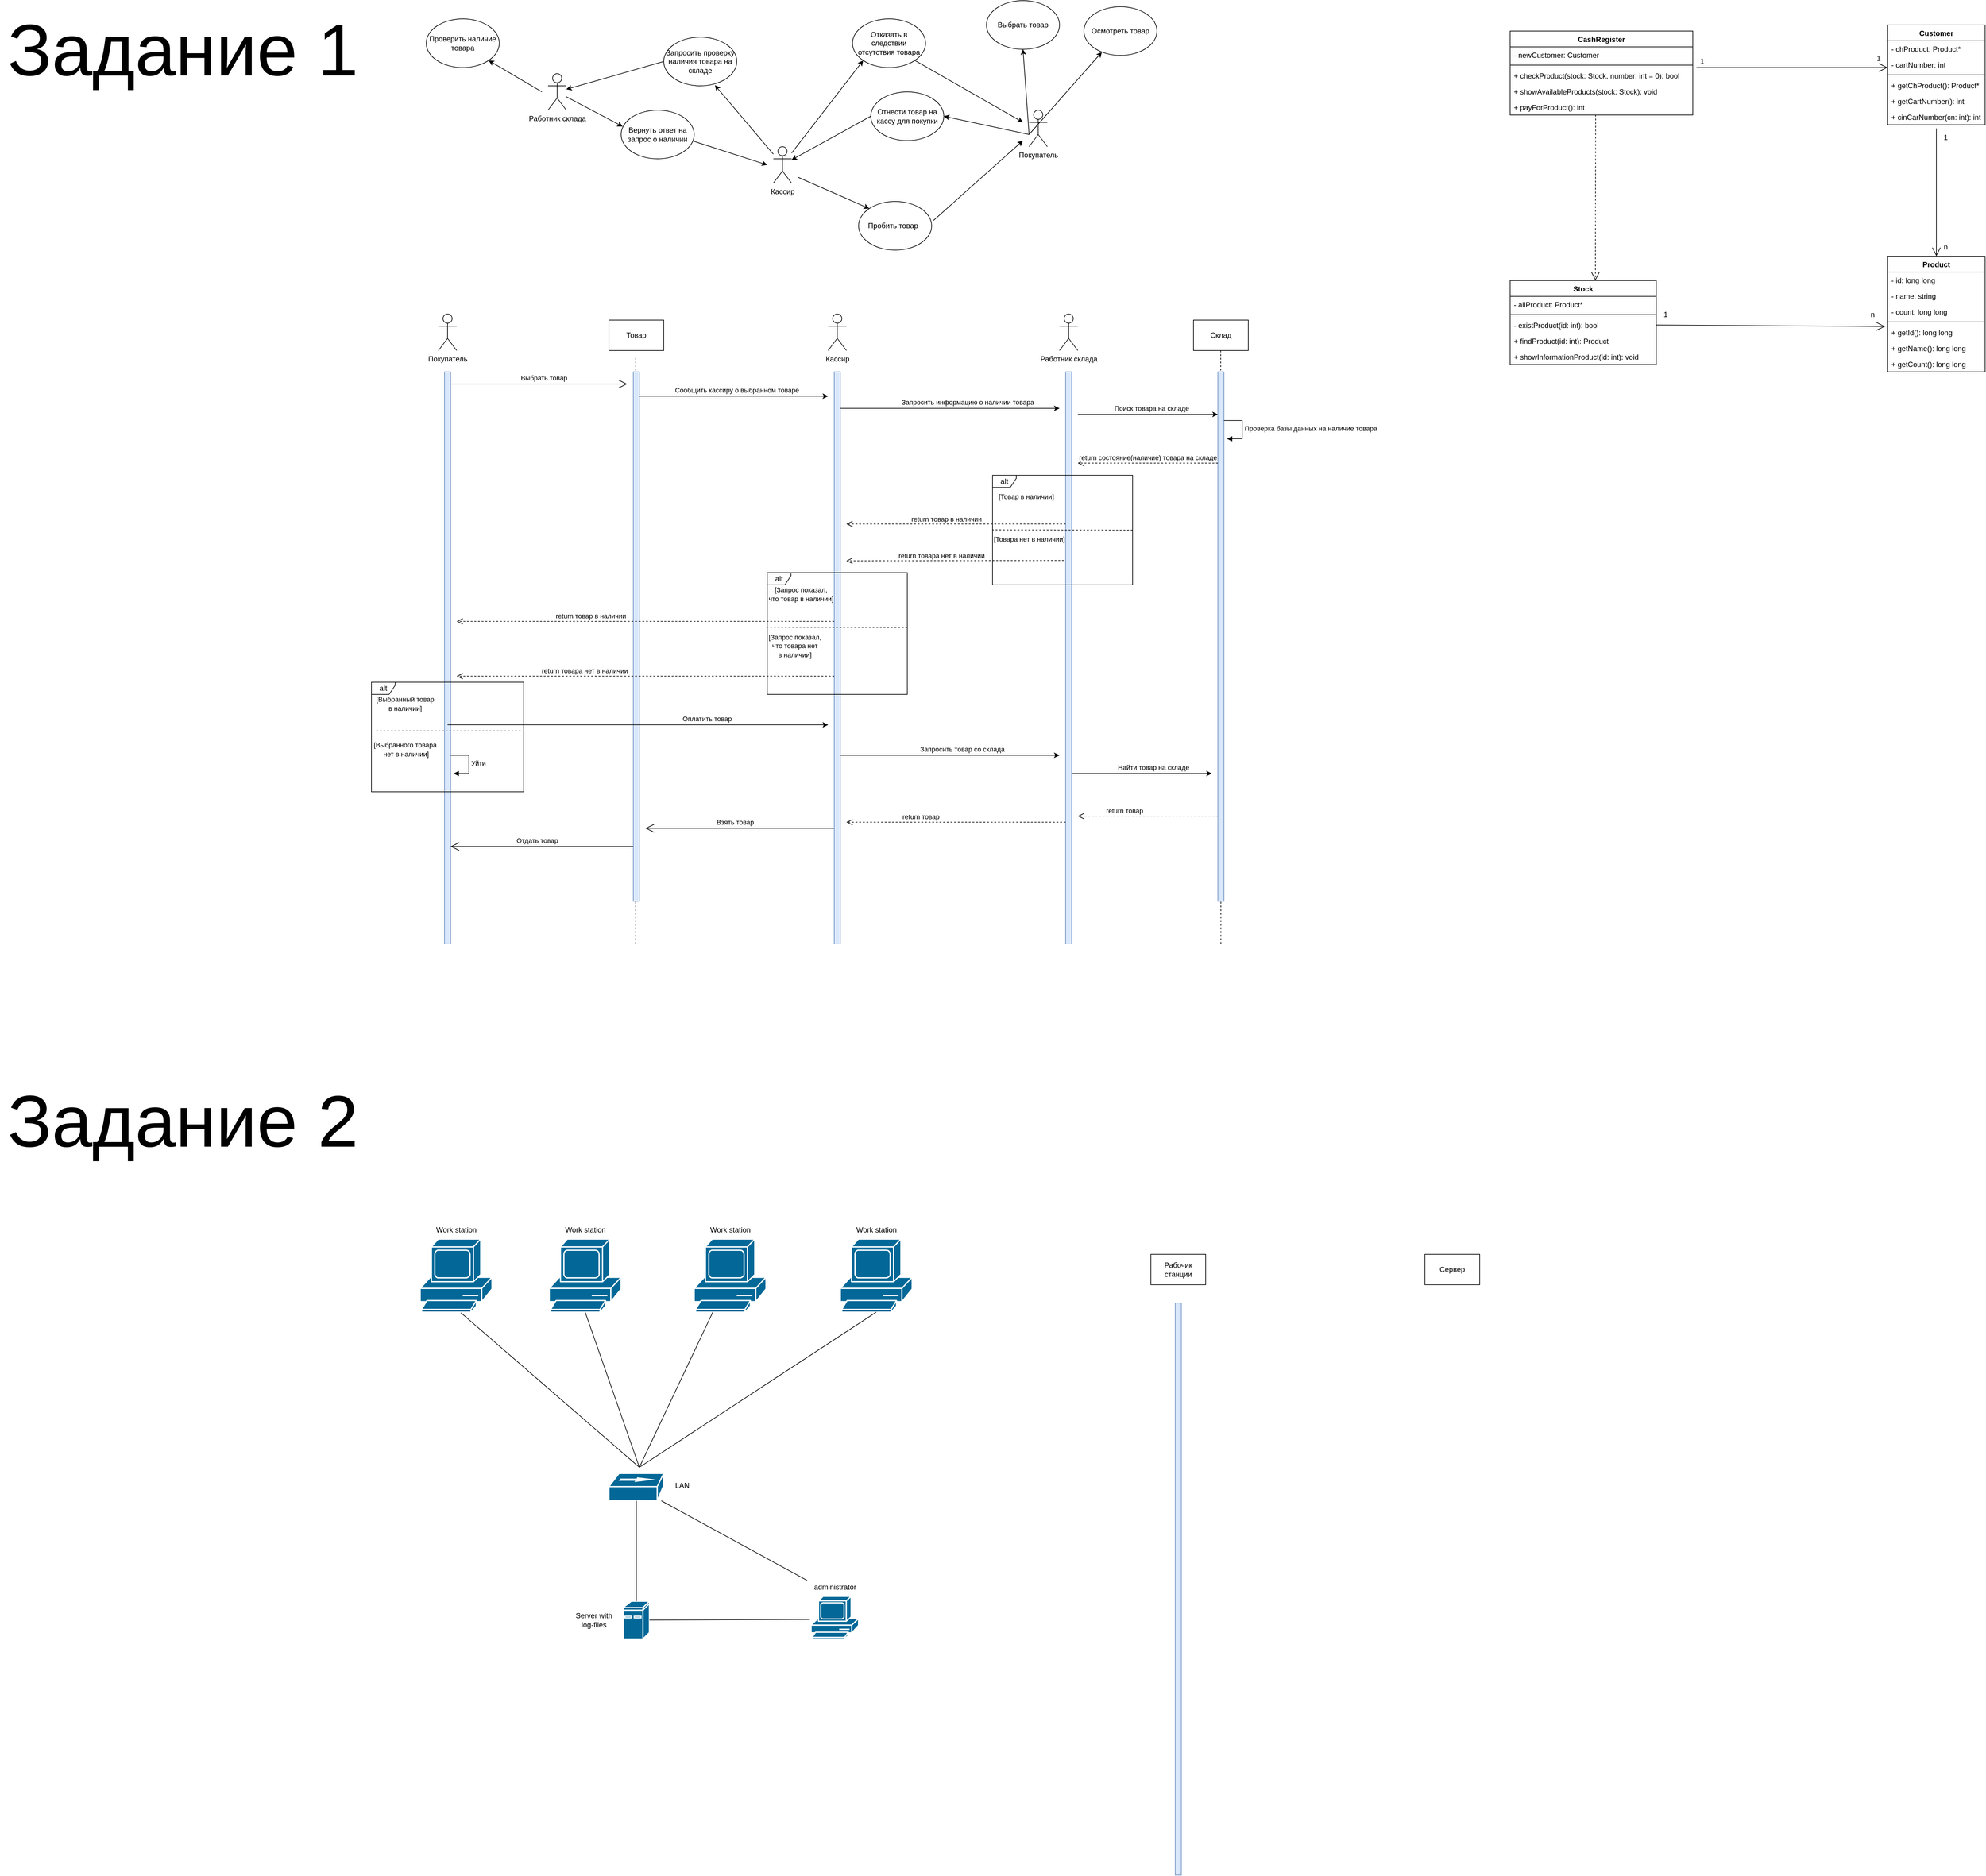 <mxfile version="21.1.1" type="github">
  <diagram name="Страница 1" id="AMioQ5z1uBzVPYg-4qCF">
    <mxGraphModel dx="3023" dy="1287" grid="1" gridSize="10" guides="1" tooltips="1" connect="1" arrows="1" fold="1" page="1" pageScale="1" pageWidth="827" pageHeight="1169" math="0" shadow="0">
      <root>
        <mxCell id="0" />
        <mxCell id="1" parent="0" />
        <mxCell id="KrzIYM4kpdeG3VqTeWPZ-174" value="" style="endArrow=none;dashed=1;html=1;rounded=0;" edge="1" parent="1">
          <mxGeometry width="50" height="50" relative="1" as="geometry">
            <mxPoint x="224" y="1560" as="sourcePoint" />
            <mxPoint x="224.09" y="595" as="targetPoint" />
          </mxGeometry>
        </mxCell>
        <mxCell id="KrzIYM4kpdeG3VqTeWPZ-173" value="" style="endArrow=none;dashed=1;html=1;rounded=0;" edge="1" parent="1">
          <mxGeometry width="50" height="50" relative="1" as="geometry">
            <mxPoint x="1185" y="1560" as="sourcePoint" />
            <mxPoint x="1184.7" y="585" as="targetPoint" />
          </mxGeometry>
        </mxCell>
        <mxCell id="KrzIYM4kpdeG3VqTeWPZ-1" value="Покупатель" style="shape=umlActor;verticalLabelPosition=bottom;verticalAlign=top;html=1;outlineConnect=0;" vertex="1" parent="1">
          <mxGeometry x="870" y="190" width="30" height="60" as="geometry" />
        </mxCell>
        <mxCell id="KrzIYM4kpdeG3VqTeWPZ-2" value="" style="endArrow=classic;html=1;rounded=0;" edge="1" parent="1" target="KrzIYM4kpdeG3VqTeWPZ-4">
          <mxGeometry width="50" height="50" relative="1" as="geometry">
            <mxPoint x="870" y="230" as="sourcePoint" />
            <mxPoint x="720" y="130" as="targetPoint" />
          </mxGeometry>
        </mxCell>
        <mxCell id="KrzIYM4kpdeG3VqTeWPZ-3" value="" style="endArrow=classic;html=1;rounded=0;entryX=0.5;entryY=1;entryDx=0;entryDy=0;" edge="1" parent="1" target="KrzIYM4kpdeG3VqTeWPZ-5">
          <mxGeometry width="50" height="50" relative="1" as="geometry">
            <mxPoint x="870" y="230" as="sourcePoint" />
            <mxPoint x="700" y="230" as="targetPoint" />
          </mxGeometry>
        </mxCell>
        <mxCell id="KrzIYM4kpdeG3VqTeWPZ-4" value="Осмотреть товар" style="ellipse;whiteSpace=wrap;html=1;" vertex="1" parent="1">
          <mxGeometry x="960" y="20" width="120" height="80" as="geometry" />
        </mxCell>
        <mxCell id="KrzIYM4kpdeG3VqTeWPZ-5" value="Выбрать товар" style="ellipse;whiteSpace=wrap;html=1;" vertex="1" parent="1">
          <mxGeometry x="800" y="10" width="120" height="80" as="geometry" />
        </mxCell>
        <mxCell id="KrzIYM4kpdeG3VqTeWPZ-6" value="" style="endArrow=classic;html=1;rounded=0;entryX=1;entryY=0.5;entryDx=0;entryDy=0;" edge="1" parent="1" target="KrzIYM4kpdeG3VqTeWPZ-7">
          <mxGeometry width="50" height="50" relative="1" as="geometry">
            <mxPoint x="870" y="230" as="sourcePoint" />
            <mxPoint x="720" y="280" as="targetPoint" />
          </mxGeometry>
        </mxCell>
        <mxCell id="KrzIYM4kpdeG3VqTeWPZ-7" value="Отнести товар на кассу для покупки" style="ellipse;whiteSpace=wrap;html=1;" vertex="1" parent="1">
          <mxGeometry x="610" y="160" width="120" height="80" as="geometry" />
        </mxCell>
        <mxCell id="KrzIYM4kpdeG3VqTeWPZ-9" value="Кассир" style="shape=umlActor;verticalLabelPosition=bottom;verticalAlign=top;html=1;outlineConnect=0;" vertex="1" parent="1">
          <mxGeometry x="450" y="250" width="30" height="60" as="geometry" />
        </mxCell>
        <mxCell id="KrzIYM4kpdeG3VqTeWPZ-10" value="" style="endArrow=classic;html=1;rounded=0;exitX=0;exitY=0.5;exitDx=0;exitDy=0;" edge="1" parent="1" source="KrzIYM4kpdeG3VqTeWPZ-7" target="KrzIYM4kpdeG3VqTeWPZ-9">
          <mxGeometry width="50" height="50" relative="1" as="geometry">
            <mxPoint x="610" y="300" as="sourcePoint" />
            <mxPoint x="470" y="270" as="targetPoint" />
          </mxGeometry>
        </mxCell>
        <mxCell id="KrzIYM4kpdeG3VqTeWPZ-11" value="Запросить проверку наличия товара на складе" style="ellipse;whiteSpace=wrap;html=1;" vertex="1" parent="1">
          <mxGeometry x="270" y="70" width="120" height="80" as="geometry" />
        </mxCell>
        <mxCell id="KrzIYM4kpdeG3VqTeWPZ-13" value="" style="endArrow=classic;html=1;rounded=0;entryX=0.701;entryY=0.988;entryDx=0;entryDy=0;entryPerimeter=0;" edge="1" parent="1" source="KrzIYM4kpdeG3VqTeWPZ-9" target="KrzIYM4kpdeG3VqTeWPZ-11">
          <mxGeometry width="50" height="50" relative="1" as="geometry">
            <mxPoint x="420" y="240" as="sourcePoint" />
            <mxPoint x="290" y="222" as="targetPoint" />
          </mxGeometry>
        </mxCell>
        <mxCell id="KrzIYM4kpdeG3VqTeWPZ-14" value="Работник склада" style="shape=umlActor;verticalLabelPosition=bottom;verticalAlign=top;html=1;outlineConnect=0;" vertex="1" parent="1">
          <mxGeometry x="80" y="130" width="30" height="60" as="geometry" />
        </mxCell>
        <mxCell id="KrzIYM4kpdeG3VqTeWPZ-16" value="" style="endArrow=classic;html=1;rounded=0;exitX=0;exitY=0.5;exitDx=0;exitDy=0;" edge="1" parent="1" source="KrzIYM4kpdeG3VqTeWPZ-11" target="KrzIYM4kpdeG3VqTeWPZ-14">
          <mxGeometry width="50" height="50" relative="1" as="geometry">
            <mxPoint x="276" y="256.5" as="sourcePoint" />
            <mxPoint x="180" y="143.5" as="targetPoint" />
          </mxGeometry>
        </mxCell>
        <mxCell id="KrzIYM4kpdeG3VqTeWPZ-17" value="Проверить наличие товара" style="ellipse;whiteSpace=wrap;html=1;" vertex="1" parent="1">
          <mxGeometry x="-120" y="40" width="120" height="80" as="geometry" />
        </mxCell>
        <mxCell id="KrzIYM4kpdeG3VqTeWPZ-18" value="" style="endArrow=classic;html=1;rounded=0;entryX=1;entryY=1;entryDx=0;entryDy=0;" edge="1" parent="1" target="KrzIYM4kpdeG3VqTeWPZ-17">
          <mxGeometry width="50" height="50" relative="1" as="geometry">
            <mxPoint x="70" y="160" as="sourcePoint" />
            <mxPoint x="120" y="166" as="targetPoint" />
          </mxGeometry>
        </mxCell>
        <mxCell id="KrzIYM4kpdeG3VqTeWPZ-19" value="Вернуть ответ на запрос о наличии" style="ellipse;whiteSpace=wrap;html=1;" vertex="1" parent="1">
          <mxGeometry x="200" y="190" width="120" height="80" as="geometry" />
        </mxCell>
        <mxCell id="KrzIYM4kpdeG3VqTeWPZ-20" value="" style="endArrow=classic;html=1;rounded=0;entryX=0.022;entryY=0.337;entryDx=0;entryDy=0;entryPerimeter=0;" edge="1" parent="1" source="KrzIYM4kpdeG3VqTeWPZ-14" target="KrzIYM4kpdeG3VqTeWPZ-19">
          <mxGeometry width="50" height="50" relative="1" as="geometry">
            <mxPoint x="280" y="120" as="sourcePoint" />
            <mxPoint x="120" y="166" as="targetPoint" />
          </mxGeometry>
        </mxCell>
        <mxCell id="KrzIYM4kpdeG3VqTeWPZ-21" value="" style="endArrow=classic;html=1;rounded=0;exitX=0.986;exitY=0.635;exitDx=0;exitDy=0;exitPerimeter=0;" edge="1" parent="1" source="KrzIYM4kpdeG3VqTeWPZ-19">
          <mxGeometry width="50" height="50" relative="1" as="geometry">
            <mxPoint x="120" y="184" as="sourcePoint" />
            <mxPoint x="440" y="280" as="targetPoint" />
          </mxGeometry>
        </mxCell>
        <mxCell id="KrzIYM4kpdeG3VqTeWPZ-22" value="Пробить товар&amp;nbsp;&amp;nbsp;" style="ellipse;whiteSpace=wrap;html=1;" vertex="1" parent="1">
          <mxGeometry x="590" y="340" width="120" height="80" as="geometry" />
        </mxCell>
        <mxCell id="KrzIYM4kpdeG3VqTeWPZ-23" value="" style="endArrow=classic;html=1;rounded=0;entryX=0;entryY=0;entryDx=0;entryDy=0;" edge="1" parent="1" target="KrzIYM4kpdeG3VqTeWPZ-22">
          <mxGeometry width="50" height="50" relative="1" as="geometry">
            <mxPoint x="490" y="300" as="sourcePoint" />
            <mxPoint x="490" y="292" as="targetPoint" />
          </mxGeometry>
        </mxCell>
        <mxCell id="KrzIYM4kpdeG3VqTeWPZ-24" value="" style="endArrow=classic;html=1;rounded=0;exitX=1.024;exitY=0.392;exitDx=0;exitDy=0;exitPerimeter=0;" edge="1" parent="1" source="KrzIYM4kpdeG3VqTeWPZ-22">
          <mxGeometry width="50" height="50" relative="1" as="geometry">
            <mxPoint x="740" y="340" as="sourcePoint" />
            <mxPoint x="860" y="240" as="targetPoint" />
          </mxGeometry>
        </mxCell>
        <mxCell id="KrzIYM4kpdeG3VqTeWPZ-25" value="Отказать в следствии отсутствия товара" style="ellipse;whiteSpace=wrap;html=1;" vertex="1" parent="1">
          <mxGeometry x="580" y="40" width="120" height="80" as="geometry" />
        </mxCell>
        <mxCell id="KrzIYM4kpdeG3VqTeWPZ-26" value="" style="endArrow=classic;html=1;rounded=0;entryX=0;entryY=1;entryDx=0;entryDy=0;" edge="1" parent="1" source="KrzIYM4kpdeG3VqTeWPZ-9" target="KrzIYM4kpdeG3VqTeWPZ-25">
          <mxGeometry width="50" height="50" relative="1" as="geometry">
            <mxPoint x="610" y="175" as="sourcePoint" />
            <mxPoint x="470" y="145" as="targetPoint" />
          </mxGeometry>
        </mxCell>
        <mxCell id="KrzIYM4kpdeG3VqTeWPZ-27" value="" style="endArrow=classic;html=1;rounded=0;exitX=1;exitY=1;exitDx=0;exitDy=0;" edge="1" parent="1" source="KrzIYM4kpdeG3VqTeWPZ-25">
          <mxGeometry width="50" height="50" relative="1" as="geometry">
            <mxPoint x="490" y="271" as="sourcePoint" />
            <mxPoint x="860" y="210" as="targetPoint" />
          </mxGeometry>
        </mxCell>
        <mxCell id="KrzIYM4kpdeG3VqTeWPZ-28" value="Покупатель" style="shape=umlActor;verticalLabelPosition=bottom;verticalAlign=top;html=1;outlineConnect=0;" vertex="1" parent="1">
          <mxGeometry x="-100" y="525" width="30" height="60" as="geometry" />
        </mxCell>
        <mxCell id="KrzIYM4kpdeG3VqTeWPZ-33" value="Кассир" style="shape=umlActor;verticalLabelPosition=bottom;verticalAlign=top;html=1;outlineConnect=0;" vertex="1" parent="1">
          <mxGeometry x="540" y="525" width="30" height="60" as="geometry" />
        </mxCell>
        <mxCell id="KrzIYM4kpdeG3VqTeWPZ-35" value="Товар" style="rounded=0;whiteSpace=wrap;html=1;" vertex="1" parent="1">
          <mxGeometry x="180" y="535" width="90" height="50" as="geometry" />
        </mxCell>
        <mxCell id="KrzIYM4kpdeG3VqTeWPZ-40" value="Работник склада" style="shape=umlActor;verticalLabelPosition=bottom;verticalAlign=top;html=1;outlineConnect=0;" vertex="1" parent="1">
          <mxGeometry x="920" y="525" width="30" height="60" as="geometry" />
        </mxCell>
        <mxCell id="KrzIYM4kpdeG3VqTeWPZ-43" value="" style="rounded=0;whiteSpace=wrap;html=1;fillColor=#dae8fc;strokeColor=#6c8ebf;" vertex="1" parent="1">
          <mxGeometry x="-90" y="620" width="10" height="940" as="geometry" />
        </mxCell>
        <mxCell id="KrzIYM4kpdeG3VqTeWPZ-44" value="" style="rounded=0;whiteSpace=wrap;html=1;fillColor=#dae8fc;strokeColor=#6c8ebf;" vertex="1" parent="1">
          <mxGeometry x="220" y="620" width="10" height="870" as="geometry" />
        </mxCell>
        <mxCell id="KrzIYM4kpdeG3VqTeWPZ-45" value="" style="rounded=0;whiteSpace=wrap;html=1;fillColor=#dae8fc;strokeColor=#6c8ebf;" vertex="1" parent="1">
          <mxGeometry x="550" y="620" width="10" height="940" as="geometry" />
        </mxCell>
        <mxCell id="KrzIYM4kpdeG3VqTeWPZ-46" value="" style="rounded=0;whiteSpace=wrap;html=1;fillColor=#dae8fc;strokeColor=#6c8ebf;" vertex="1" parent="1">
          <mxGeometry x="930" y="620" width="10" height="940" as="geometry" />
        </mxCell>
        <mxCell id="KrzIYM4kpdeG3VqTeWPZ-47" value="" style="endArrow=open;endFill=1;endSize=12;html=1;rounded=0;" edge="1" parent="1">
          <mxGeometry width="160" relative="1" as="geometry">
            <mxPoint x="-80" y="640" as="sourcePoint" />
            <mxPoint x="210" y="640" as="targetPoint" />
          </mxGeometry>
        </mxCell>
        <mxCell id="KrzIYM4kpdeG3VqTeWPZ-48" value="Выбрать товар" style="edgeLabel;html=1;align=center;verticalAlign=middle;resizable=0;points=[];" vertex="1" connectable="0" parent="KrzIYM4kpdeG3VqTeWPZ-47">
          <mxGeometry x="0.053" y="2" relative="1" as="geometry">
            <mxPoint y="-8" as="offset" />
          </mxGeometry>
        </mxCell>
        <mxCell id="KrzIYM4kpdeG3VqTeWPZ-49" value="" style="endArrow=classic;html=1;rounded=0;" edge="1" parent="1">
          <mxGeometry width="50" height="50" relative="1" as="geometry">
            <mxPoint x="230" y="660" as="sourcePoint" />
            <mxPoint x="540" y="660" as="targetPoint" />
          </mxGeometry>
        </mxCell>
        <mxCell id="KrzIYM4kpdeG3VqTeWPZ-50" value="Сообщить кассиру о выбранном товаре" style="edgeLabel;html=1;align=center;verticalAlign=middle;resizable=0;points=[];" vertex="1" connectable="0" parent="KrzIYM4kpdeG3VqTeWPZ-49">
          <mxGeometry x="0.029" y="-2" relative="1" as="geometry">
            <mxPoint y="-12" as="offset" />
          </mxGeometry>
        </mxCell>
        <mxCell id="KrzIYM4kpdeG3VqTeWPZ-51" value="" style="endArrow=classic;html=1;rounded=0;" edge="1" parent="1">
          <mxGeometry width="50" height="50" relative="1" as="geometry">
            <mxPoint x="560" y="680" as="sourcePoint" />
            <mxPoint x="920" y="680" as="targetPoint" />
          </mxGeometry>
        </mxCell>
        <mxCell id="KrzIYM4kpdeG3VqTeWPZ-52" value="&amp;nbsp;" style="edgeLabel;html=1;align=center;verticalAlign=middle;resizable=0;points=[];" vertex="1" connectable="0" parent="KrzIYM4kpdeG3VqTeWPZ-51">
          <mxGeometry x="0.029" y="-2" relative="1" as="geometry">
            <mxPoint y="-12" as="offset" />
          </mxGeometry>
        </mxCell>
        <mxCell id="KrzIYM4kpdeG3VqTeWPZ-53" value="Запросить информацию о наличии товара" style="edgeLabel;html=1;align=center;verticalAlign=middle;resizable=0;points=[];" vertex="1" connectable="0" parent="KrzIYM4kpdeG3VqTeWPZ-51">
          <mxGeometry x="0.135" y="1" relative="1" as="geometry">
            <mxPoint x="4" y="-9" as="offset" />
          </mxGeometry>
        </mxCell>
        <mxCell id="KrzIYM4kpdeG3VqTeWPZ-54" value="Склад" style="rounded=0;whiteSpace=wrap;html=1;" vertex="1" parent="1">
          <mxGeometry x="1140" y="535" width="90" height="50" as="geometry" />
        </mxCell>
        <mxCell id="KrzIYM4kpdeG3VqTeWPZ-55" value="" style="rounded=0;whiteSpace=wrap;html=1;fillColor=#dae8fc;strokeColor=#6c8ebf;" vertex="1" parent="1">
          <mxGeometry x="1180" y="620" width="10" height="870" as="geometry" />
        </mxCell>
        <mxCell id="KrzIYM4kpdeG3VqTeWPZ-56" value="" style="endArrow=classic;html=1;rounded=0;" edge="1" parent="1">
          <mxGeometry width="50" height="50" relative="1" as="geometry">
            <mxPoint x="950" y="690" as="sourcePoint" />
            <mxPoint x="1180" y="690" as="targetPoint" />
          </mxGeometry>
        </mxCell>
        <mxCell id="KrzIYM4kpdeG3VqTeWPZ-57" value="&amp;nbsp;" style="edgeLabel;html=1;align=center;verticalAlign=middle;resizable=0;points=[];" vertex="1" connectable="0" parent="KrzIYM4kpdeG3VqTeWPZ-56">
          <mxGeometry x="0.029" y="-2" relative="1" as="geometry">
            <mxPoint y="-12" as="offset" />
          </mxGeometry>
        </mxCell>
        <mxCell id="KrzIYM4kpdeG3VqTeWPZ-58" value="Поиск товара на складе" style="edgeLabel;html=1;align=center;verticalAlign=middle;resizable=0;points=[];" vertex="1" connectable="0" parent="KrzIYM4kpdeG3VqTeWPZ-56">
          <mxGeometry x="0.135" y="1" relative="1" as="geometry">
            <mxPoint x="-10" y="-9" as="offset" />
          </mxGeometry>
        </mxCell>
        <mxCell id="KrzIYM4kpdeG3VqTeWPZ-60" value="Проверка базы данных на наличие товара" style="html=1;align=left;spacingLeft=2;endArrow=block;rounded=0;edgeStyle=orthogonalEdgeStyle;curved=0;rounded=0;" edge="1" parent="1">
          <mxGeometry relative="1" as="geometry">
            <mxPoint x="1190" y="700" as="sourcePoint" />
            <Array as="points">
              <mxPoint x="1220" y="730" />
            </Array>
            <mxPoint x="1195" y="730.029" as="targetPoint" />
          </mxGeometry>
        </mxCell>
        <mxCell id="KrzIYM4kpdeG3VqTeWPZ-61" value="alt" style="shape=umlFrame;whiteSpace=wrap;html=1;pointerEvents=0;recursiveResize=0;container=1;collapsible=0;width=39;height=20;" vertex="1" parent="1">
          <mxGeometry x="810" y="790" width="230" height="180" as="geometry" />
        </mxCell>
        <mxCell id="KrzIYM4kpdeG3VqTeWPZ-63" value="" style="endArrow=none;dashed=1;html=1;rounded=0;" edge="1" parent="KrzIYM4kpdeG3VqTeWPZ-61">
          <mxGeometry width="50" height="50" relative="1" as="geometry">
            <mxPoint x="230" y="90" as="sourcePoint" />
            <mxPoint y="89.66" as="targetPoint" />
          </mxGeometry>
        </mxCell>
        <mxCell id="KrzIYM4kpdeG3VqTeWPZ-65" value="&lt;span style=&quot;font-size: 11px;&quot;&gt;[Товара нет в наличии]&lt;/span&gt;" style="text;html=1;align=center;verticalAlign=middle;resizable=0;points=[];autosize=1;strokeColor=none;fillColor=none;" vertex="1" parent="KrzIYM4kpdeG3VqTeWPZ-61">
          <mxGeometry x="-10" y="90" width="140" height="30" as="geometry" />
        </mxCell>
        <mxCell id="KrzIYM4kpdeG3VqTeWPZ-64" value="&lt;span style=&quot;font-size: 11px;&quot;&gt;[Товар в наличии]&lt;/span&gt;" style="text;html=1;align=center;verticalAlign=middle;resizable=0;points=[];autosize=1;strokeColor=none;fillColor=none;" vertex="1" parent="KrzIYM4kpdeG3VqTeWPZ-61">
          <mxGeometry y="20" width="110" height="30" as="geometry" />
        </mxCell>
        <mxCell id="KrzIYM4kpdeG3VqTeWPZ-67" value="return товар в наличии" style="html=1;verticalAlign=bottom;endArrow=open;dashed=1;endSize=8;edgeStyle=elbowEdgeStyle;elbow=vertical;curved=0;rounded=0;" edge="1" parent="KrzIYM4kpdeG3VqTeWPZ-61">
          <mxGeometry x="0.089" y="1" relative="1" as="geometry">
            <mxPoint x="120" y="80" as="sourcePoint" />
            <mxPoint x="-240" y="80" as="targetPoint" />
            <mxPoint as="offset" />
          </mxGeometry>
        </mxCell>
        <mxCell id="KrzIYM4kpdeG3VqTeWPZ-66" value="return состояние(наличие) товара на складе" style="html=1;verticalAlign=bottom;endArrow=open;dashed=1;endSize=8;edgeStyle=elbowEdgeStyle;elbow=vertical;curved=0;rounded=0;" edge="1" parent="1">
          <mxGeometry relative="1" as="geometry">
            <mxPoint x="1180" y="770" as="sourcePoint" />
            <mxPoint x="950" y="770" as="targetPoint" />
          </mxGeometry>
        </mxCell>
        <mxCell id="KrzIYM4kpdeG3VqTeWPZ-68" value="return товара нет в наличии" style="html=1;verticalAlign=bottom;endArrow=open;dashed=1;endSize=8;edgeStyle=elbowEdgeStyle;elbow=vertical;curved=0;rounded=0;" edge="1" parent="1">
          <mxGeometry x="0.127" relative="1" as="geometry">
            <mxPoint x="927" y="930" as="sourcePoint" />
            <mxPoint x="570" y="931" as="targetPoint" />
            <mxPoint as="offset" />
          </mxGeometry>
        </mxCell>
        <mxCell id="KrzIYM4kpdeG3VqTeWPZ-69" value="alt" style="shape=umlFrame;whiteSpace=wrap;html=1;pointerEvents=0;recursiveResize=0;container=1;collapsible=0;width=39;height=20;" vertex="1" parent="1">
          <mxGeometry x="440" y="950" width="230" height="200" as="geometry" />
        </mxCell>
        <mxCell id="KrzIYM4kpdeG3VqTeWPZ-70" value="" style="endArrow=none;dashed=1;html=1;rounded=0;" edge="1" parent="KrzIYM4kpdeG3VqTeWPZ-69">
          <mxGeometry width="50" height="50" relative="1" as="geometry">
            <mxPoint x="230" y="90" as="sourcePoint" />
            <mxPoint y="89.66" as="targetPoint" />
          </mxGeometry>
        </mxCell>
        <mxCell id="KrzIYM4kpdeG3VqTeWPZ-71" value="&lt;span style=&quot;font-size: 11px;&quot;&gt;[Запрос показал, &lt;br&gt;что товара нет &lt;br&gt;в наличии]&lt;/span&gt;" style="text;html=1;align=center;verticalAlign=middle;resizable=0;points=[];autosize=1;strokeColor=none;fillColor=none;" vertex="1" parent="KrzIYM4kpdeG3VqTeWPZ-69">
          <mxGeometry x="-10" y="90" width="110" height="60" as="geometry" />
        </mxCell>
        <mxCell id="KrzIYM4kpdeG3VqTeWPZ-72" value="&lt;span style=&quot;font-size: 11px;&quot;&gt;[Запрос показал, &lt;br&gt;что товар в наличии]&lt;/span&gt;" style="text;html=1;align=center;verticalAlign=middle;resizable=0;points=[];autosize=1;strokeColor=none;fillColor=none;" vertex="1" parent="KrzIYM4kpdeG3VqTeWPZ-69">
          <mxGeometry x="-10" y="15" width="130" height="40" as="geometry" />
        </mxCell>
        <mxCell id="KrzIYM4kpdeG3VqTeWPZ-73" value="return товар в наличии" style="html=1;verticalAlign=bottom;endArrow=open;dashed=1;endSize=8;edgeStyle=elbowEdgeStyle;elbow=vertical;curved=0;rounded=0;" edge="1" parent="KrzIYM4kpdeG3VqTeWPZ-69">
          <mxGeometry x="0.29" relative="1" as="geometry">
            <mxPoint x="110" y="80" as="sourcePoint" />
            <mxPoint x="-510" y="80" as="targetPoint" />
            <mxPoint as="offset" />
          </mxGeometry>
        </mxCell>
        <mxCell id="KrzIYM4kpdeG3VqTeWPZ-74" value="return товара нет в наличии" style="html=1;verticalAlign=bottom;endArrow=open;dashed=1;endSize=8;edgeStyle=elbowEdgeStyle;elbow=vertical;curved=0;rounded=0;" edge="1" parent="1">
          <mxGeometry x="0.322" relative="1" as="geometry">
            <mxPoint x="550" y="1120" as="sourcePoint" />
            <mxPoint x="-70" y="1120" as="targetPoint" />
            <mxPoint as="offset" />
          </mxGeometry>
        </mxCell>
        <mxCell id="KrzIYM4kpdeG3VqTeWPZ-77" value="alt" style="shape=umlFrame;whiteSpace=wrap;html=1;pointerEvents=0;recursiveResize=0;container=1;collapsible=0;width=39;height=20;" vertex="1" parent="1">
          <mxGeometry x="-210" y="1130" width="250" height="180" as="geometry" />
        </mxCell>
        <mxCell id="KrzIYM4kpdeG3VqTeWPZ-80" value="&lt;span style=&quot;font-size: 11px;&quot;&gt;[Выбранный товар&lt;br&gt;в наличии]&lt;/span&gt;" style="text;html=1;align=center;verticalAlign=middle;resizable=0;points=[];autosize=1;strokeColor=none;fillColor=none;" vertex="1" parent="KrzIYM4kpdeG3VqTeWPZ-77">
          <mxGeometry x="-5" y="15" width="120" height="40" as="geometry" />
        </mxCell>
        <mxCell id="KrzIYM4kpdeG3VqTeWPZ-84" value="" style="endArrow=classic;html=1;rounded=0;" edge="1" parent="KrzIYM4kpdeG3VqTeWPZ-77">
          <mxGeometry width="50" height="50" relative="1" as="geometry">
            <mxPoint x="125" y="70" as="sourcePoint" />
            <mxPoint x="750" y="70" as="targetPoint" />
          </mxGeometry>
        </mxCell>
        <mxCell id="KrzIYM4kpdeG3VqTeWPZ-85" value="Оплатить товар" style="edgeLabel;html=1;align=center;verticalAlign=middle;resizable=0;points=[];" vertex="1" connectable="0" parent="KrzIYM4kpdeG3VqTeWPZ-84">
          <mxGeometry x="0.029" y="-2" relative="1" as="geometry">
            <mxPoint x="104" y="-12" as="offset" />
          </mxGeometry>
        </mxCell>
        <mxCell id="KrzIYM4kpdeG3VqTeWPZ-86" value="Уйти" style="html=1;align=left;spacingLeft=2;endArrow=block;rounded=0;edgeStyle=orthogonalEdgeStyle;curved=0;rounded=0;" edge="1" parent="KrzIYM4kpdeG3VqTeWPZ-77">
          <mxGeometry x="-0.003" relative="1" as="geometry">
            <mxPoint x="130" y="120" as="sourcePoint" />
            <Array as="points">
              <mxPoint x="160" y="150" />
            </Array>
            <mxPoint x="135" y="150.029" as="targetPoint" />
            <mxPoint as="offset" />
          </mxGeometry>
        </mxCell>
        <mxCell id="KrzIYM4kpdeG3VqTeWPZ-87" value="&lt;span style=&quot;font-size: 11px;&quot;&gt;[Выбранного товара&lt;br&gt;&amp;nbsp;нет в наличии]&lt;/span&gt;" style="text;html=1;align=center;verticalAlign=middle;resizable=0;points=[];autosize=1;strokeColor=none;fillColor=none;" vertex="1" parent="KrzIYM4kpdeG3VqTeWPZ-77">
          <mxGeometry x="-10" y="90" width="130" height="40" as="geometry" />
        </mxCell>
        <mxCell id="KrzIYM4kpdeG3VqTeWPZ-78" value="" style="endArrow=none;dashed=1;html=1;rounded=0;" edge="1" parent="KrzIYM4kpdeG3VqTeWPZ-77">
          <mxGeometry width="50" height="50" relative="1" as="geometry">
            <mxPoint x="245" y="80" as="sourcePoint" />
            <mxPoint x="5" y="80" as="targetPoint" />
          </mxGeometry>
        </mxCell>
        <mxCell id="KrzIYM4kpdeG3VqTeWPZ-91" value="" style="endArrow=classic;html=1;rounded=0;" edge="1" parent="1">
          <mxGeometry width="50" height="50" relative="1" as="geometry">
            <mxPoint x="560" y="1250" as="sourcePoint" />
            <mxPoint x="920" y="1250" as="targetPoint" />
          </mxGeometry>
        </mxCell>
        <mxCell id="KrzIYM4kpdeG3VqTeWPZ-92" value="Запросить товар со склада" style="edgeLabel;html=1;align=center;verticalAlign=middle;resizable=0;points=[];" vertex="1" connectable="0" parent="KrzIYM4kpdeG3VqTeWPZ-91">
          <mxGeometry x="0.029" y="-2" relative="1" as="geometry">
            <mxPoint x="15" y="-12" as="offset" />
          </mxGeometry>
        </mxCell>
        <mxCell id="KrzIYM4kpdeG3VqTeWPZ-93" value="" style="endArrow=classic;html=1;rounded=0;" edge="1" parent="1">
          <mxGeometry width="50" height="50" relative="1" as="geometry">
            <mxPoint x="940" y="1280" as="sourcePoint" />
            <mxPoint x="1170" y="1280" as="targetPoint" />
          </mxGeometry>
        </mxCell>
        <mxCell id="KrzIYM4kpdeG3VqTeWPZ-94" value="Найти товар на складе" style="edgeLabel;html=1;align=center;verticalAlign=middle;resizable=0;points=[];" vertex="1" connectable="0" parent="KrzIYM4kpdeG3VqTeWPZ-93">
          <mxGeometry x="0.029" y="-2" relative="1" as="geometry">
            <mxPoint x="15" y="-12" as="offset" />
          </mxGeometry>
        </mxCell>
        <mxCell id="KrzIYM4kpdeG3VqTeWPZ-95" value="return товар&amp;nbsp;" style="html=1;verticalAlign=bottom;endArrow=open;dashed=1;endSize=8;edgeStyle=elbowEdgeStyle;elbow=vertical;curved=0;rounded=0;" edge="1" parent="1">
          <mxGeometry x="0.322" relative="1" as="geometry">
            <mxPoint x="1180" y="1350" as="sourcePoint" />
            <mxPoint x="950" y="1350" as="targetPoint" />
            <mxPoint as="offset" />
          </mxGeometry>
        </mxCell>
        <mxCell id="KrzIYM4kpdeG3VqTeWPZ-105" value="" style="endArrow=open;endFill=1;endSize=12;html=1;rounded=0;" edge="1" parent="1">
          <mxGeometry width="160" relative="1" as="geometry">
            <mxPoint x="550" y="1370" as="sourcePoint" />
            <mxPoint x="240" y="1370" as="targetPoint" />
          </mxGeometry>
        </mxCell>
        <mxCell id="KrzIYM4kpdeG3VqTeWPZ-106" value="Взять товар" style="edgeLabel;html=1;align=center;verticalAlign=middle;resizable=0;points=[];" vertex="1" connectable="0" parent="KrzIYM4kpdeG3VqTeWPZ-105">
          <mxGeometry x="0.053" y="2" relative="1" as="geometry">
            <mxPoint y="-12" as="offset" />
          </mxGeometry>
        </mxCell>
        <mxCell id="KrzIYM4kpdeG3VqTeWPZ-107" value="" style="endArrow=open;endFill=1;endSize=12;html=1;rounded=0;" edge="1" parent="1">
          <mxGeometry width="160" relative="1" as="geometry">
            <mxPoint x="220" y="1400" as="sourcePoint" />
            <mxPoint x="-80" y="1400" as="targetPoint" />
          </mxGeometry>
        </mxCell>
        <mxCell id="KrzIYM4kpdeG3VqTeWPZ-108" value="Отдать товар" style="edgeLabel;html=1;align=center;verticalAlign=middle;resizable=0;points=[];" vertex="1" connectable="0" parent="KrzIYM4kpdeG3VqTeWPZ-107">
          <mxGeometry x="0.053" y="2" relative="1" as="geometry">
            <mxPoint y="-12" as="offset" />
          </mxGeometry>
        </mxCell>
        <mxCell id="KrzIYM4kpdeG3VqTeWPZ-109" value="&lt;font style=&quot;font-size: 120px;&quot;&gt;Задание 1&lt;/font&gt;" style="text;html=1;align=center;verticalAlign=middle;resizable=0;points=[];autosize=1;strokeColor=none;fillColor=none;" vertex="1" parent="1">
          <mxGeometry x="-820" y="10" width="600" height="160" as="geometry" />
        </mxCell>
        <mxCell id="KrzIYM4kpdeG3VqTeWPZ-114" value="Customer" style="swimlane;fontStyle=1;align=center;verticalAlign=top;childLayout=stackLayout;horizontal=1;startSize=26;horizontalStack=0;resizeParent=1;resizeParentMax=0;resizeLast=0;collapsible=1;marginBottom=0;whiteSpace=wrap;html=1;" vertex="1" parent="1">
          <mxGeometry x="2280" y="50" width="160" height="164" as="geometry" />
        </mxCell>
        <mxCell id="KrzIYM4kpdeG3VqTeWPZ-115" value="- chProduct: Product*" style="text;strokeColor=none;fillColor=none;align=left;verticalAlign=top;spacingLeft=4;spacingRight=4;overflow=hidden;rotatable=0;points=[[0,0.5],[1,0.5]];portConstraint=eastwest;whiteSpace=wrap;html=1;" vertex="1" parent="KrzIYM4kpdeG3VqTeWPZ-114">
          <mxGeometry y="26" width="160" height="26" as="geometry" />
        </mxCell>
        <mxCell id="KrzIYM4kpdeG3VqTeWPZ-123" value="- cartNumber: int" style="text;strokeColor=none;fillColor=none;align=left;verticalAlign=top;spacingLeft=4;spacingRight=4;overflow=hidden;rotatable=0;points=[[0,0.5],[1,0.5]];portConstraint=eastwest;whiteSpace=wrap;html=1;" vertex="1" parent="KrzIYM4kpdeG3VqTeWPZ-114">
          <mxGeometry y="52" width="160" height="26" as="geometry" />
        </mxCell>
        <mxCell id="KrzIYM4kpdeG3VqTeWPZ-116" value="" style="line;strokeWidth=1;fillColor=none;align=left;verticalAlign=middle;spacingTop=-1;spacingLeft=3;spacingRight=3;rotatable=0;labelPosition=right;points=[];portConstraint=eastwest;strokeColor=inherit;" vertex="1" parent="KrzIYM4kpdeG3VqTeWPZ-114">
          <mxGeometry y="78" width="160" height="8" as="geometry" />
        </mxCell>
        <mxCell id="KrzIYM4kpdeG3VqTeWPZ-117" value="+ getChProduct(): Product*" style="text;strokeColor=none;fillColor=none;align=left;verticalAlign=top;spacingLeft=4;spacingRight=4;overflow=hidden;rotatable=0;points=[[0,0.5],[1,0.5]];portConstraint=eastwest;whiteSpace=wrap;html=1;" vertex="1" parent="KrzIYM4kpdeG3VqTeWPZ-114">
          <mxGeometry y="86" width="160" height="26" as="geometry" />
        </mxCell>
        <mxCell id="KrzIYM4kpdeG3VqTeWPZ-130" value="+ getCartNumber(): int" style="text;strokeColor=none;fillColor=none;align=left;verticalAlign=top;spacingLeft=4;spacingRight=4;overflow=hidden;rotatable=0;points=[[0,0.5],[1,0.5]];portConstraint=eastwest;whiteSpace=wrap;html=1;" vertex="1" parent="KrzIYM4kpdeG3VqTeWPZ-114">
          <mxGeometry y="112" width="160" height="26" as="geometry" />
        </mxCell>
        <mxCell id="KrzIYM4kpdeG3VqTeWPZ-144" value="+ cinCarNumber(cn: int): int" style="text;strokeColor=none;fillColor=none;align=left;verticalAlign=top;spacingLeft=4;spacingRight=4;overflow=hidden;rotatable=0;points=[[0,0.5],[1,0.5]];portConstraint=eastwest;whiteSpace=wrap;html=1;" vertex="1" parent="KrzIYM4kpdeG3VqTeWPZ-114">
          <mxGeometry y="138" width="160" height="26" as="geometry" />
        </mxCell>
        <mxCell id="KrzIYM4kpdeG3VqTeWPZ-119" value="CashRegister" style="swimlane;fontStyle=1;align=center;verticalAlign=top;childLayout=stackLayout;horizontal=1;startSize=26;horizontalStack=0;resizeParent=1;resizeParentMax=0;resizeLast=0;collapsible=1;marginBottom=0;whiteSpace=wrap;html=1;" vertex="1" parent="1">
          <mxGeometry x="1660" y="60" width="300" height="138" as="geometry" />
        </mxCell>
        <mxCell id="KrzIYM4kpdeG3VqTeWPZ-120" value="- newCustomer: Customer" style="text;strokeColor=none;fillColor=none;align=left;verticalAlign=top;spacingLeft=4;spacingRight=4;overflow=hidden;rotatable=0;points=[[0,0.5],[1,0.5]];portConstraint=eastwest;whiteSpace=wrap;html=1;" vertex="1" parent="KrzIYM4kpdeG3VqTeWPZ-119">
          <mxGeometry y="26" width="300" height="26" as="geometry" />
        </mxCell>
        <mxCell id="KrzIYM4kpdeG3VqTeWPZ-121" value="" style="line;strokeWidth=1;fillColor=none;align=left;verticalAlign=middle;spacingTop=-1;spacingLeft=3;spacingRight=3;rotatable=0;labelPosition=right;points=[];portConstraint=eastwest;strokeColor=inherit;" vertex="1" parent="KrzIYM4kpdeG3VqTeWPZ-119">
          <mxGeometry y="52" width="300" height="8" as="geometry" />
        </mxCell>
        <mxCell id="KrzIYM4kpdeG3VqTeWPZ-122" value="+ checkProduct(stock: Stock, number: int = 0): bool" style="text;strokeColor=none;fillColor=none;align=left;verticalAlign=top;spacingLeft=4;spacingRight=4;overflow=hidden;rotatable=0;points=[[0,0.5],[1,0.5]];portConstraint=eastwest;whiteSpace=wrap;html=1;" vertex="1" parent="KrzIYM4kpdeG3VqTeWPZ-119">
          <mxGeometry y="60" width="300" height="26" as="geometry" />
        </mxCell>
        <mxCell id="KrzIYM4kpdeG3VqTeWPZ-138" value="+ showAvailableProducts(stock: Stock): void" style="text;strokeColor=none;fillColor=none;align=left;verticalAlign=top;spacingLeft=4;spacingRight=4;overflow=hidden;rotatable=0;points=[[0,0.5],[1,0.5]];portConstraint=eastwest;whiteSpace=wrap;html=1;" vertex="1" parent="KrzIYM4kpdeG3VqTeWPZ-119">
          <mxGeometry y="86" width="300" height="26" as="geometry" />
        </mxCell>
        <mxCell id="KrzIYM4kpdeG3VqTeWPZ-139" value="+ payForProduct(): int" style="text;strokeColor=none;fillColor=none;align=left;verticalAlign=top;spacingLeft=4;spacingRight=4;overflow=hidden;rotatable=0;points=[[0,0.5],[1,0.5]];portConstraint=eastwest;whiteSpace=wrap;html=1;" vertex="1" parent="KrzIYM4kpdeG3VqTeWPZ-119">
          <mxGeometry y="112" width="300" height="26" as="geometry" />
        </mxCell>
        <mxCell id="KrzIYM4kpdeG3VqTeWPZ-125" value="Product" style="swimlane;fontStyle=1;align=center;verticalAlign=top;childLayout=stackLayout;horizontal=1;startSize=26;horizontalStack=0;resizeParent=1;resizeParentMax=0;resizeLast=0;collapsible=1;marginBottom=0;whiteSpace=wrap;html=1;" vertex="1" parent="1">
          <mxGeometry x="2280" y="430" width="160" height="190" as="geometry" />
        </mxCell>
        <mxCell id="KrzIYM4kpdeG3VqTeWPZ-126" value="- id: long long" style="text;strokeColor=none;fillColor=none;align=left;verticalAlign=top;spacingLeft=4;spacingRight=4;overflow=hidden;rotatable=0;points=[[0,0.5],[1,0.5]];portConstraint=eastwest;whiteSpace=wrap;html=1;" vertex="1" parent="KrzIYM4kpdeG3VqTeWPZ-125">
          <mxGeometry y="26" width="160" height="26" as="geometry" />
        </mxCell>
        <mxCell id="KrzIYM4kpdeG3VqTeWPZ-153" value="- name: string" style="text;strokeColor=none;fillColor=none;align=left;verticalAlign=top;spacingLeft=4;spacingRight=4;overflow=hidden;rotatable=0;points=[[0,0.5],[1,0.5]];portConstraint=eastwest;whiteSpace=wrap;html=1;" vertex="1" parent="KrzIYM4kpdeG3VqTeWPZ-125">
          <mxGeometry y="52" width="160" height="26" as="geometry" />
        </mxCell>
        <mxCell id="KrzIYM4kpdeG3VqTeWPZ-159" value="- count: long long" style="text;strokeColor=none;fillColor=none;align=left;verticalAlign=top;spacingLeft=4;spacingRight=4;overflow=hidden;rotatable=0;points=[[0,0.5],[1,0.5]];portConstraint=eastwest;whiteSpace=wrap;html=1;" vertex="1" parent="KrzIYM4kpdeG3VqTeWPZ-125">
          <mxGeometry y="78" width="160" height="26" as="geometry" />
        </mxCell>
        <mxCell id="KrzIYM4kpdeG3VqTeWPZ-127" value="" style="line;strokeWidth=1;fillColor=none;align=left;verticalAlign=middle;spacingTop=-1;spacingLeft=3;spacingRight=3;rotatable=0;labelPosition=right;points=[];portConstraint=eastwest;strokeColor=inherit;" vertex="1" parent="KrzIYM4kpdeG3VqTeWPZ-125">
          <mxGeometry y="104" width="160" height="8" as="geometry" />
        </mxCell>
        <mxCell id="KrzIYM4kpdeG3VqTeWPZ-128" value="+ getId(): long long" style="text;strokeColor=none;fillColor=none;align=left;verticalAlign=top;spacingLeft=4;spacingRight=4;overflow=hidden;rotatable=0;points=[[0,0.5],[1,0.5]];portConstraint=eastwest;whiteSpace=wrap;html=1;" vertex="1" parent="KrzIYM4kpdeG3VqTeWPZ-125">
          <mxGeometry y="112" width="160" height="26" as="geometry" />
        </mxCell>
        <mxCell id="KrzIYM4kpdeG3VqTeWPZ-160" value="+ getName(): long long" style="text;strokeColor=none;fillColor=none;align=left;verticalAlign=top;spacingLeft=4;spacingRight=4;overflow=hidden;rotatable=0;points=[[0,0.5],[1,0.5]];portConstraint=eastwest;whiteSpace=wrap;html=1;" vertex="1" parent="KrzIYM4kpdeG3VqTeWPZ-125">
          <mxGeometry y="138" width="160" height="26" as="geometry" />
        </mxCell>
        <mxCell id="KrzIYM4kpdeG3VqTeWPZ-161" value="+ getCount(): long long" style="text;strokeColor=none;fillColor=none;align=left;verticalAlign=top;spacingLeft=4;spacingRight=4;overflow=hidden;rotatable=0;points=[[0,0.5],[1,0.5]];portConstraint=eastwest;whiteSpace=wrap;html=1;" vertex="1" parent="KrzIYM4kpdeG3VqTeWPZ-125">
          <mxGeometry y="164" width="160" height="26" as="geometry" />
        </mxCell>
        <mxCell id="KrzIYM4kpdeG3VqTeWPZ-131" value="" style="endArrow=open;endFill=1;endSize=12;html=1;rounded=0;exitX=0.5;exitY=1.231;exitDx=0;exitDy=0;exitPerimeter=0;entryX=0.5;entryY=0;entryDx=0;entryDy=0;" edge="1" parent="1" source="KrzIYM4kpdeG3VqTeWPZ-144" target="KrzIYM4kpdeG3VqTeWPZ-125">
          <mxGeometry width="160" relative="1" as="geometry">
            <mxPoint x="2360" y="270.004" as="sourcePoint" />
            <mxPoint x="2440" y="419" as="targetPoint" />
          </mxGeometry>
        </mxCell>
        <mxCell id="KrzIYM4kpdeG3VqTeWPZ-132" value="1" style="text;html=1;align=center;verticalAlign=middle;resizable=0;points=[];autosize=1;strokeColor=none;fillColor=none;" vertex="1" parent="1">
          <mxGeometry x="2360" y="220" width="30" height="30" as="geometry" />
        </mxCell>
        <mxCell id="KrzIYM4kpdeG3VqTeWPZ-133" value="n" style="text;html=1;align=center;verticalAlign=middle;resizable=0;points=[];autosize=1;strokeColor=none;fillColor=none;" vertex="1" parent="1">
          <mxGeometry x="2360" y="400" width="30" height="30" as="geometry" />
        </mxCell>
        <mxCell id="KrzIYM4kpdeG3VqTeWPZ-134" value="" style="endArrow=open;endFill=1;endSize=12;html=1;rounded=0;" edge="1" parent="1">
          <mxGeometry width="160" relative="1" as="geometry">
            <mxPoint x="1966" y="120" as="sourcePoint" />
            <mxPoint x="2280" y="120" as="targetPoint" />
          </mxGeometry>
        </mxCell>
        <mxCell id="KrzIYM4kpdeG3VqTeWPZ-135" value="1" style="text;html=1;align=center;verticalAlign=middle;resizable=0;points=[];autosize=1;strokeColor=none;fillColor=none;" vertex="1" parent="1">
          <mxGeometry x="2250" y="90" width="30" height="30" as="geometry" />
        </mxCell>
        <mxCell id="KrzIYM4kpdeG3VqTeWPZ-136" value="1" style="text;html=1;align=center;verticalAlign=middle;resizable=0;points=[];autosize=1;strokeColor=none;fillColor=none;" vertex="1" parent="1">
          <mxGeometry x="1960" y="95" width="30" height="30" as="geometry" />
        </mxCell>
        <mxCell id="KrzIYM4kpdeG3VqTeWPZ-147" value="Stock" style="swimlane;fontStyle=1;align=center;verticalAlign=top;childLayout=stackLayout;horizontal=1;startSize=26;horizontalStack=0;resizeParent=1;resizeParentMax=0;resizeLast=0;collapsible=1;marginBottom=0;whiteSpace=wrap;html=1;" vertex="1" parent="1">
          <mxGeometry x="1660" y="470" width="240" height="138" as="geometry" />
        </mxCell>
        <mxCell id="KrzIYM4kpdeG3VqTeWPZ-148" value="- allProduct: Product*" style="text;strokeColor=none;fillColor=none;align=left;verticalAlign=top;spacingLeft=4;spacingRight=4;overflow=hidden;rotatable=0;points=[[0,0.5],[1,0.5]];portConstraint=eastwest;whiteSpace=wrap;html=1;" vertex="1" parent="KrzIYM4kpdeG3VqTeWPZ-147">
          <mxGeometry y="26" width="240" height="26" as="geometry" />
        </mxCell>
        <mxCell id="KrzIYM4kpdeG3VqTeWPZ-149" value="" style="line;strokeWidth=1;fillColor=none;align=left;verticalAlign=middle;spacingTop=-1;spacingLeft=3;spacingRight=3;rotatable=0;labelPosition=right;points=[];portConstraint=eastwest;strokeColor=inherit;" vertex="1" parent="KrzIYM4kpdeG3VqTeWPZ-147">
          <mxGeometry y="52" width="240" height="8" as="geometry" />
        </mxCell>
        <mxCell id="KrzIYM4kpdeG3VqTeWPZ-151" value="- existProduct(id: int): bool" style="text;strokeColor=none;fillColor=none;align=left;verticalAlign=top;spacingLeft=4;spacingRight=4;overflow=hidden;rotatable=0;points=[[0,0.5],[1,0.5]];portConstraint=eastwest;whiteSpace=wrap;html=1;" vertex="1" parent="KrzIYM4kpdeG3VqTeWPZ-147">
          <mxGeometry y="60" width="240" height="26" as="geometry" />
        </mxCell>
        <mxCell id="KrzIYM4kpdeG3VqTeWPZ-150" value="+ findProduct(id: int): Product" style="text;strokeColor=none;fillColor=none;align=left;verticalAlign=top;spacingLeft=4;spacingRight=4;overflow=hidden;rotatable=0;points=[[0,0.5],[1,0.5]];portConstraint=eastwest;whiteSpace=wrap;html=1;" vertex="1" parent="KrzIYM4kpdeG3VqTeWPZ-147">
          <mxGeometry y="86" width="240" height="26" as="geometry" />
        </mxCell>
        <mxCell id="KrzIYM4kpdeG3VqTeWPZ-169" value="+ showInformationProduct(id: int): void" style="text;strokeColor=none;fillColor=none;align=left;verticalAlign=top;spacingLeft=4;spacingRight=4;overflow=hidden;rotatable=0;points=[[0,0.5],[1,0.5]];portConstraint=eastwest;whiteSpace=wrap;html=1;" vertex="1" parent="KrzIYM4kpdeG3VqTeWPZ-147">
          <mxGeometry y="112" width="240" height="26" as="geometry" />
        </mxCell>
        <mxCell id="KrzIYM4kpdeG3VqTeWPZ-162" value="" style="endArrow=open;endSize=12;dashed=1;html=1;rounded=0;exitX=0.468;exitY=0.992;exitDx=0;exitDy=0;exitPerimeter=0;" edge="1" parent="1" source="KrzIYM4kpdeG3VqTeWPZ-139">
          <mxGeometry y="20" width="160" relative="1" as="geometry">
            <mxPoint x="2000" y="430" as="sourcePoint" />
            <mxPoint x="1800" y="470" as="targetPoint" />
            <mxPoint as="offset" />
          </mxGeometry>
        </mxCell>
        <mxCell id="KrzIYM4kpdeG3VqTeWPZ-165" value="" style="endArrow=open;endFill=1;endSize=12;html=1;rounded=0;exitX=1;exitY=0.5;exitDx=0;exitDy=0;entryX=-0.027;entryY=0.133;entryDx=0;entryDy=0;entryPerimeter=0;" edge="1" parent="1" source="KrzIYM4kpdeG3VqTeWPZ-151" target="KrzIYM4kpdeG3VqTeWPZ-128">
          <mxGeometry width="160" relative="1" as="geometry">
            <mxPoint x="2080" y="380" as="sourcePoint" />
            <mxPoint x="2130" y="760" as="targetPoint" />
          </mxGeometry>
        </mxCell>
        <mxCell id="KrzIYM4kpdeG3VqTeWPZ-166" value="n" style="text;html=1;align=center;verticalAlign=middle;resizable=0;points=[];autosize=1;strokeColor=none;fillColor=none;" vertex="1" parent="1">
          <mxGeometry x="2240" y="511" width="30" height="30" as="geometry" />
        </mxCell>
        <mxCell id="KrzIYM4kpdeG3VqTeWPZ-167" value="1" style="text;html=1;align=center;verticalAlign=middle;resizable=0;points=[];autosize=1;strokeColor=none;fillColor=none;" vertex="1" parent="1">
          <mxGeometry x="1900" y="511" width="30" height="30" as="geometry" />
        </mxCell>
        <mxCell id="KrzIYM4kpdeG3VqTeWPZ-170" value="&lt;font style=&quot;font-size: 120px;&quot;&gt;Задание 2&lt;/font&gt;" style="text;html=1;align=center;verticalAlign=middle;resizable=0;points=[];autosize=1;strokeColor=none;fillColor=none;" vertex="1" parent="1">
          <mxGeometry x="-820" y="1770" width="600" height="160" as="geometry" />
        </mxCell>
        <mxCell id="KrzIYM4kpdeG3VqTeWPZ-172" value="return товар" style="html=1;verticalAlign=bottom;endArrow=open;dashed=1;endSize=8;edgeStyle=elbowEdgeStyle;elbow=vertical;curved=0;rounded=0;" edge="1" parent="1">
          <mxGeometry x="0.322" relative="1" as="geometry">
            <mxPoint x="930" y="1360" as="sourcePoint" />
            <mxPoint x="570" y="1360" as="targetPoint" />
            <mxPoint as="offset" />
          </mxGeometry>
        </mxCell>
        <mxCell id="KrzIYM4kpdeG3VqTeWPZ-176" value="" style="shape=mxgraph.cisco.computers_and_peripherals.pc;sketch=0;html=1;pointerEvents=1;dashed=0;fillColor=#036897;strokeColor=#ffffff;strokeWidth=2;verticalLabelPosition=bottom;verticalAlign=top;align=center;outlineConnect=0;" vertex="1" parent="1">
          <mxGeometry x="82" y="2045" width="118" height="120" as="geometry" />
        </mxCell>
        <mxCell id="KrzIYM4kpdeG3VqTeWPZ-178" value="" style="shape=mxgraph.cisco.computers_and_peripherals.pc;sketch=0;html=1;pointerEvents=1;dashed=0;fillColor=#036897;strokeColor=#ffffff;strokeWidth=2;verticalLabelPosition=bottom;verticalAlign=top;align=center;outlineConnect=0;" vertex="1" parent="1">
          <mxGeometry x="320" y="2045" width="118" height="120" as="geometry" />
        </mxCell>
        <mxCell id="KrzIYM4kpdeG3VqTeWPZ-179" value="" style="shape=mxgraph.cisco.computers_and_peripherals.pc;sketch=0;html=1;pointerEvents=1;dashed=0;fillColor=#036897;strokeColor=#ffffff;strokeWidth=2;verticalLabelPosition=bottom;verticalAlign=top;align=center;outlineConnect=0;" vertex="1" parent="1">
          <mxGeometry x="560" y="2045" width="118" height="120" as="geometry" />
        </mxCell>
        <mxCell id="KrzIYM4kpdeG3VqTeWPZ-181" value="" style="shape=mxgraph.cisco.hubs_and_gateways.100baset_hub;sketch=0;html=1;pointerEvents=1;dashed=0;fillColor=#036897;strokeColor=#ffffff;strokeWidth=2;verticalLabelPosition=bottom;verticalAlign=top;align=center;outlineConnect=0;" vertex="1" parent="1">
          <mxGeometry x="180" y="2430" width="90" height="45" as="geometry" />
        </mxCell>
        <mxCell id="KrzIYM4kpdeG3VqTeWPZ-182" value="" style="endArrow=none;html=1;rounded=0;entryX=0.5;entryY=1;entryDx=0;entryDy=0;entryPerimeter=0;" edge="1" parent="1" target="KrzIYM4kpdeG3VqTeWPZ-179">
          <mxGeometry width="50" height="50" relative="1" as="geometry">
            <mxPoint x="230" y="2420" as="sourcePoint" />
            <mxPoint x="540" y="2240" as="targetPoint" />
          </mxGeometry>
        </mxCell>
        <mxCell id="KrzIYM4kpdeG3VqTeWPZ-183" value="" style="endArrow=none;html=1;rounded=0;" edge="1" parent="1" target="KrzIYM4kpdeG3VqTeWPZ-178">
          <mxGeometry width="50" height="50" relative="1" as="geometry">
            <mxPoint x="230" y="2420" as="sourcePoint" />
            <mxPoint x="629" y="2170" as="targetPoint" />
          </mxGeometry>
        </mxCell>
        <mxCell id="KrzIYM4kpdeG3VqTeWPZ-184" value="" style="endArrow=none;html=1;rounded=0;entryX=0.5;entryY=1;entryDx=0;entryDy=0;entryPerimeter=0;" edge="1" parent="1" target="KrzIYM4kpdeG3VqTeWPZ-176">
          <mxGeometry width="50" height="50" relative="1" as="geometry">
            <mxPoint x="230" y="2420" as="sourcePoint" />
            <mxPoint x="361" y="2170" as="targetPoint" />
          </mxGeometry>
        </mxCell>
        <mxCell id="KrzIYM4kpdeG3VqTeWPZ-185" value="" style="endArrow=none;html=1;rounded=0;entryX=0.5;entryY=1;entryDx=0;entryDy=0;entryPerimeter=0;" edge="1" parent="1">
          <mxGeometry width="50" height="50" relative="1" as="geometry">
            <mxPoint x="230" y="2420" as="sourcePoint" />
            <mxPoint x="-70" y="2160.0" as="targetPoint" />
          </mxGeometry>
        </mxCell>
        <mxCell id="KrzIYM4kpdeG3VqTeWPZ-186" value="" style="shape=mxgraph.cisco.computers_and_peripherals.ibm_mini_as400;sketch=0;html=1;pointerEvents=1;dashed=0;fillColor=#036897;strokeColor=#ffffff;strokeWidth=2;verticalLabelPosition=bottom;verticalAlign=top;align=center;outlineConnect=0;" vertex="1" parent="1">
          <mxGeometry x="203.5" y="2640" width="43" height="62" as="geometry" />
        </mxCell>
        <mxCell id="KrzIYM4kpdeG3VqTeWPZ-187" value="" style="endArrow=none;html=1;rounded=0;entryX=0.5;entryY=1;entryDx=0;entryDy=0;entryPerimeter=0;exitX=0.5;exitY=0;exitDx=0;exitDy=0;exitPerimeter=0;" edge="1" parent="1" source="KrzIYM4kpdeG3VqTeWPZ-186" target="KrzIYM4kpdeG3VqTeWPZ-181">
          <mxGeometry width="50" height="50" relative="1" as="geometry">
            <mxPoint x="341" y="2630" as="sourcePoint" />
            <mxPoint x="730" y="2370" as="targetPoint" />
          </mxGeometry>
        </mxCell>
        <mxCell id="KrzIYM4kpdeG3VqTeWPZ-188" value="" style="shape=mxgraph.cisco.computers_and_peripherals.pc;sketch=0;html=1;pointerEvents=1;dashed=0;fillColor=#036897;strokeColor=#ffffff;strokeWidth=2;verticalLabelPosition=bottom;verticalAlign=top;align=center;outlineConnect=0;" vertex="1" parent="1">
          <mxGeometry x="512" y="2632" width="78" height="70" as="geometry" />
        </mxCell>
        <mxCell id="KrzIYM4kpdeG3VqTeWPZ-189" value="" style="endArrow=none;html=1;rounded=0;exitX=1;exitY=0.5;exitDx=0;exitDy=0;exitPerimeter=0;" edge="1" parent="1" source="KrzIYM4kpdeG3VqTeWPZ-186">
          <mxGeometry width="50" height="50" relative="1" as="geometry">
            <mxPoint x="235" y="2650" as="sourcePoint" />
            <mxPoint x="510" y="2670" as="targetPoint" />
          </mxGeometry>
        </mxCell>
        <mxCell id="KrzIYM4kpdeG3VqTeWPZ-190" value="LAN" style="text;html=1;align=center;verticalAlign=middle;resizable=0;points=[];autosize=1;strokeColor=none;fillColor=none;" vertex="1" parent="1">
          <mxGeometry x="275" y="2435" width="50" height="30" as="geometry" />
        </mxCell>
        <mxCell id="KrzIYM4kpdeG3VqTeWPZ-192" value="Work station" style="text;html=1;align=center;verticalAlign=middle;resizable=0;points=[];autosize=1;strokeColor=none;fillColor=none;" vertex="1" parent="1">
          <mxGeometry x="334" y="2015" width="90" height="30" as="geometry" />
        </mxCell>
        <mxCell id="KrzIYM4kpdeG3VqTeWPZ-193" value="Work station" style="text;html=1;align=center;verticalAlign=middle;resizable=0;points=[];autosize=1;strokeColor=none;fillColor=none;" vertex="1" parent="1">
          <mxGeometry x="574" y="2015" width="90" height="30" as="geometry" />
        </mxCell>
        <mxCell id="KrzIYM4kpdeG3VqTeWPZ-194" value="Work station" style="text;html=1;align=center;verticalAlign=middle;resizable=0;points=[];autosize=1;strokeColor=none;fillColor=none;" vertex="1" parent="1">
          <mxGeometry x="96" y="2015" width="90" height="30" as="geometry" />
        </mxCell>
        <mxCell id="KrzIYM4kpdeG3VqTeWPZ-195" value="Work station" style="text;html=1;align=center;verticalAlign=middle;resizable=0;points=[];autosize=1;strokeColor=none;fillColor=none;" vertex="1" parent="1">
          <mxGeometry x="-116" y="2015" width="90" height="30" as="geometry" />
        </mxCell>
        <mxCell id="KrzIYM4kpdeG3VqTeWPZ-196" value="Server with&lt;br&gt;log-files" style="text;html=1;align=center;verticalAlign=middle;resizable=0;points=[];autosize=1;strokeColor=none;fillColor=none;" vertex="1" parent="1">
          <mxGeometry x="115" y="2651" width="80" height="40" as="geometry" />
        </mxCell>
        <mxCell id="KrzIYM4kpdeG3VqTeWPZ-197" value="administrator" style="text;html=1;align=center;verticalAlign=middle;resizable=0;points=[];autosize=1;strokeColor=none;fillColor=none;" vertex="1" parent="1">
          <mxGeometry x="506" y="2602" width="90" height="30" as="geometry" />
        </mxCell>
        <mxCell id="KrzIYM4kpdeG3VqTeWPZ-198" value="" style="endArrow=none;html=1;rounded=0;entryX=-0.007;entryY=0.128;entryDx=0;entryDy=0;entryPerimeter=0;" edge="1" parent="1" source="KrzIYM4kpdeG3VqTeWPZ-181" target="KrzIYM4kpdeG3VqTeWPZ-197">
          <mxGeometry width="50" height="50" relative="1" as="geometry">
            <mxPoint x="257" y="2681" as="sourcePoint" />
            <mxPoint x="520" y="2680" as="targetPoint" />
          </mxGeometry>
        </mxCell>
        <mxCell id="KrzIYM4kpdeG3VqTeWPZ-199" value="" style="shape=mxgraph.cisco.computers_and_peripherals.pc;sketch=0;html=1;pointerEvents=1;dashed=0;fillColor=#036897;strokeColor=#ffffff;strokeWidth=2;verticalLabelPosition=bottom;verticalAlign=top;align=center;outlineConnect=0;" vertex="1" parent="1">
          <mxGeometry x="-130" y="2045" width="118" height="120" as="geometry" />
        </mxCell>
        <mxCell id="KrzIYM4kpdeG3VqTeWPZ-200" value="" style="rounded=0;whiteSpace=wrap;html=1;fillColor=#dae8fc;strokeColor=#6c8ebf;" vertex="1" parent="1">
          <mxGeometry x="1110" y="2150" width="10" height="940" as="geometry" />
        </mxCell>
        <mxCell id="KrzIYM4kpdeG3VqTeWPZ-201" value="Рабочик станции" style="rounded=0;whiteSpace=wrap;html=1;" vertex="1" parent="1">
          <mxGeometry x="1070" y="2070" width="90" height="50" as="geometry" />
        </mxCell>
        <mxCell id="KrzIYM4kpdeG3VqTeWPZ-202" value="Сервер" style="rounded=0;whiteSpace=wrap;html=1;" vertex="1" parent="1">
          <mxGeometry x="1520" y="2070" width="90" height="50" as="geometry" />
        </mxCell>
      </root>
    </mxGraphModel>
  </diagram>
</mxfile>
